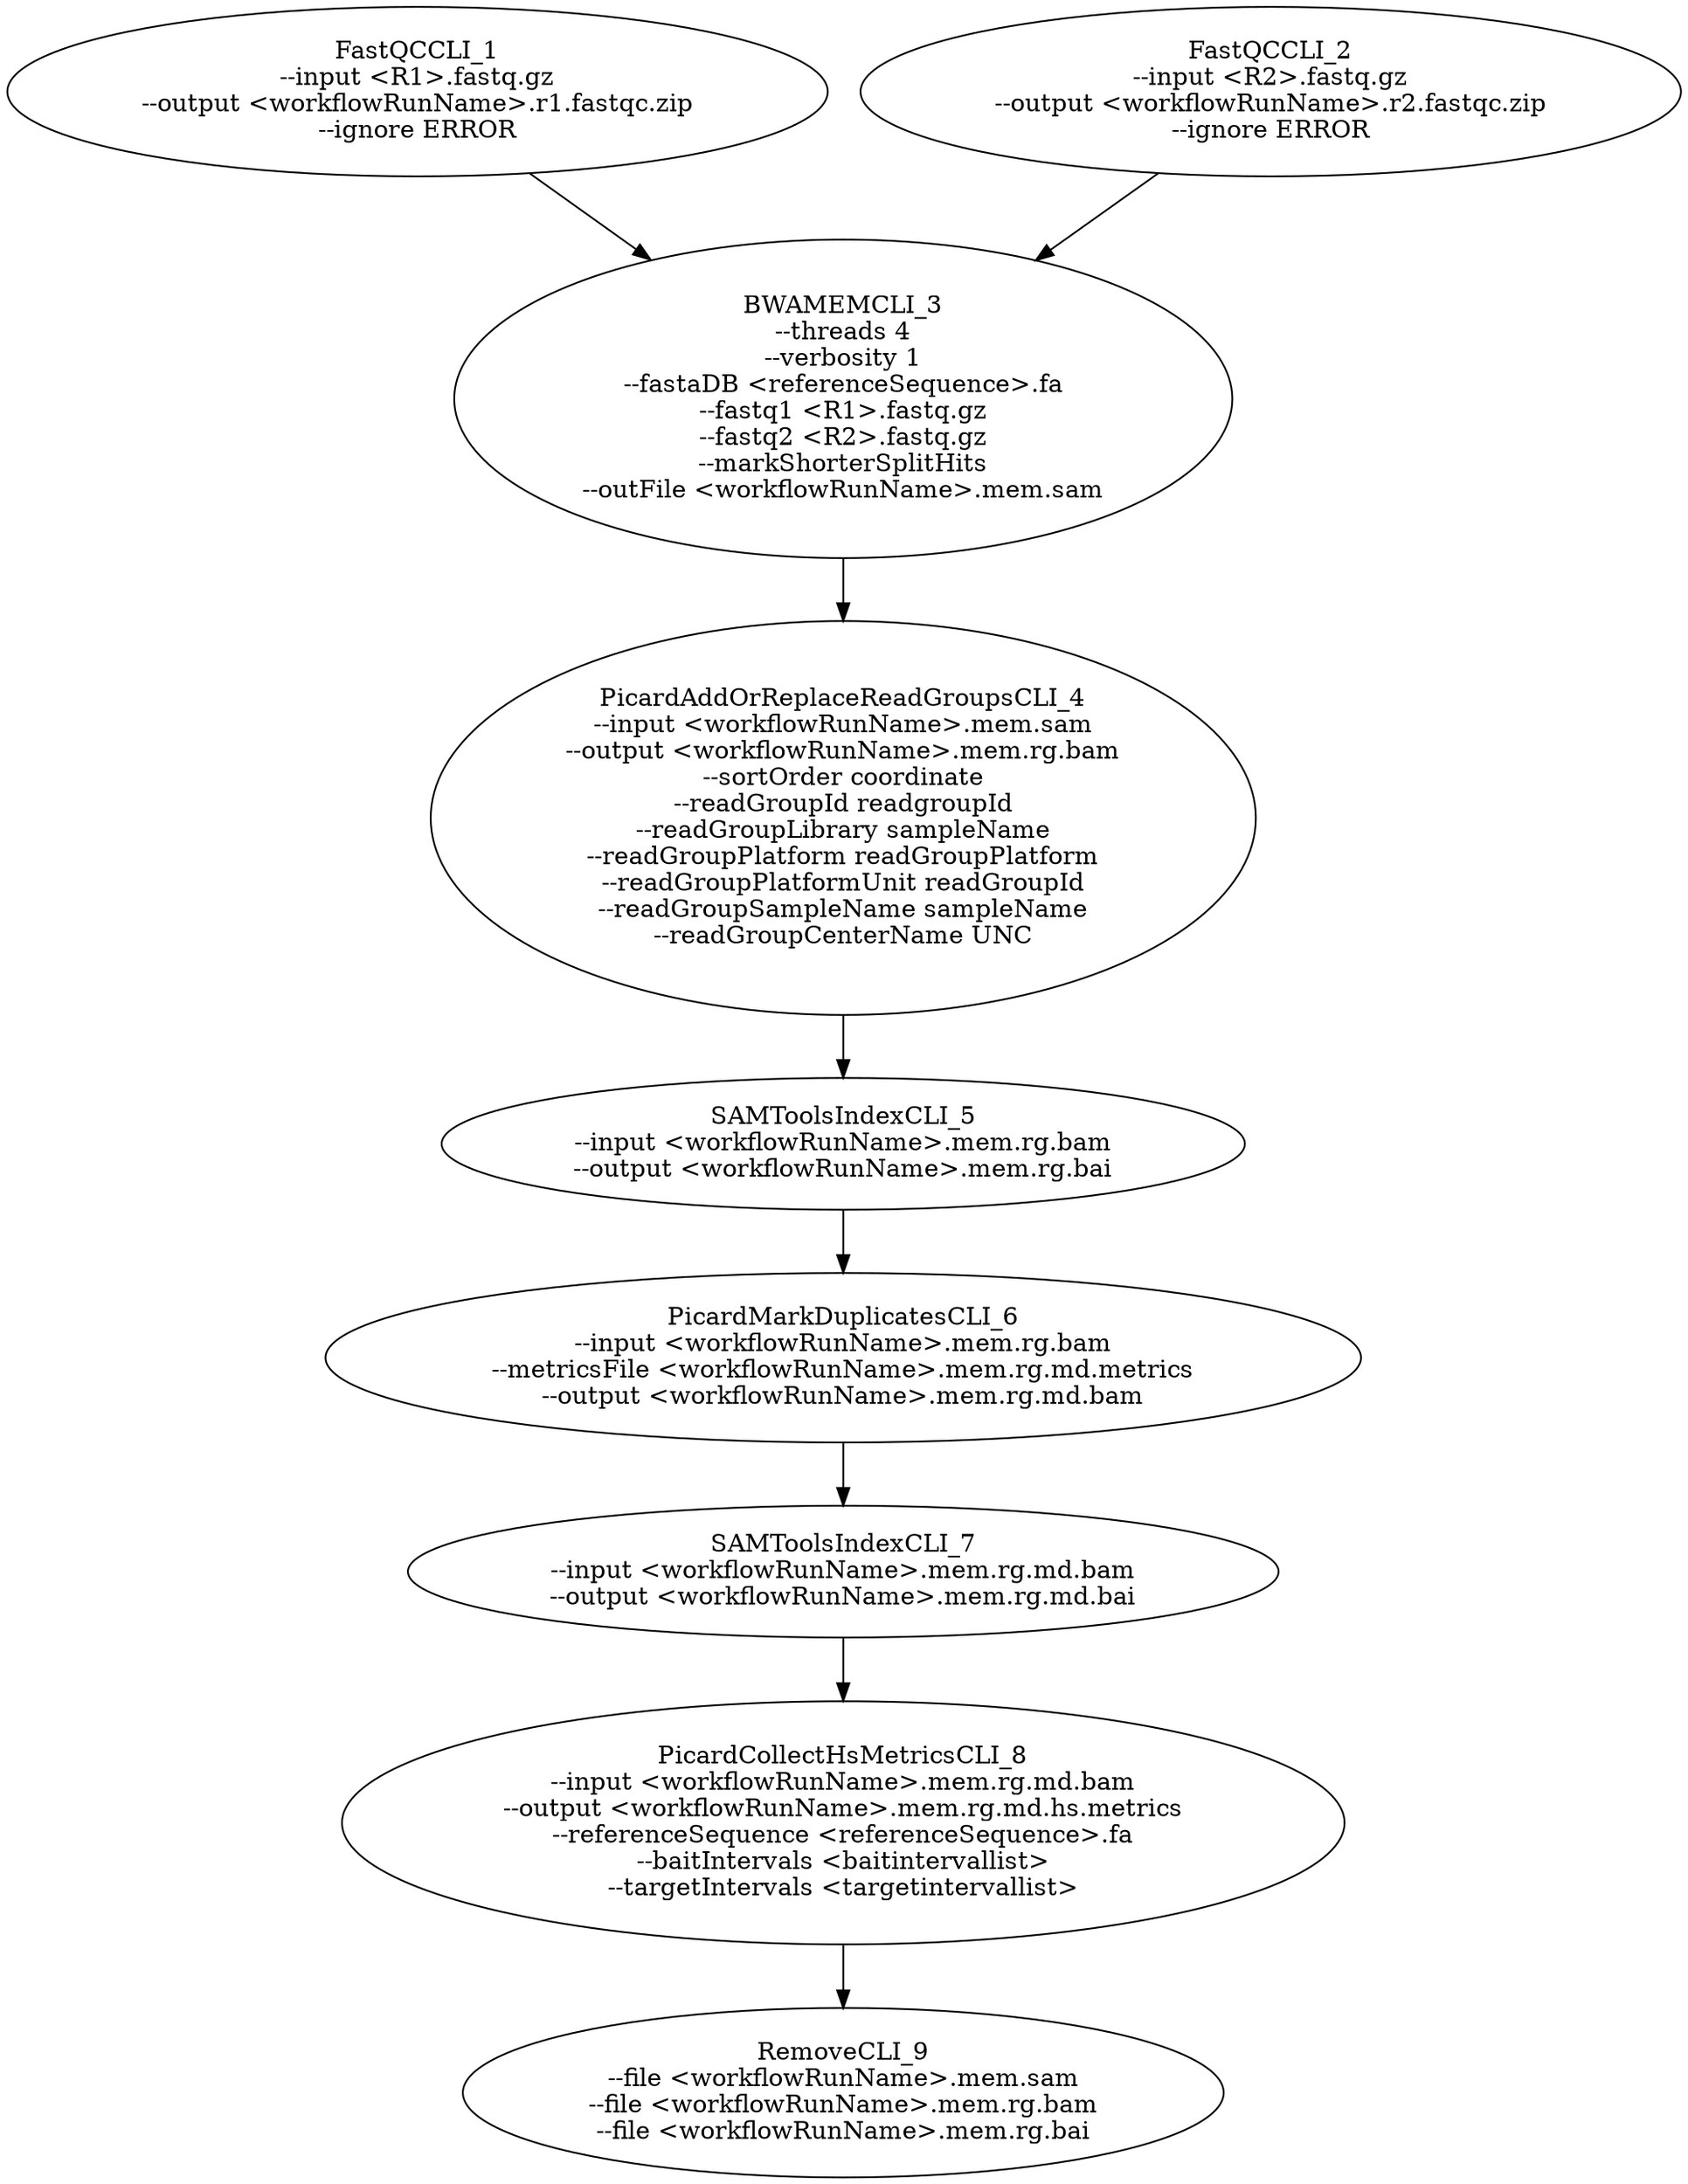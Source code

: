 digraph G {
  FastQCCLI_1 [ label="FastQCCLI_1
--input <R1>.fastq.gz
--output <workflowRunName>.r1.fastqc.zip
--ignore ERROR
" ];
  FastQCCLI_2 [ label="FastQCCLI_2
--input <R2>.fastq.gz
--output <workflowRunName>.r2.fastqc.zip
--ignore ERROR
" ];
  BWAMEMCLI_3 [ label="BWAMEMCLI_3
--threads 4
--verbosity 1
--fastaDB <referenceSequence>.fa
--fastq1 <R1>.fastq.gz
--fastq2 <R2>.fastq.gz
--markShorterSplitHits
--outFile <workflowRunName>.mem.sam
" ];
  PicardAddOrReplaceReadGroupsCLI_4 [ label="PicardAddOrReplaceReadGroupsCLI_4
--input <workflowRunName>.mem.sam
--output <workflowRunName>.mem.rg.bam
--sortOrder coordinate
--readGroupId readgroupId
--readGroupLibrary sampleName
--readGroupPlatform readGroupPlatform
--readGroupPlatformUnit readGroupId
--readGroupSampleName sampleName
--readGroupCenterName UNC
" ];
  SAMToolsIndexCLI_5 [ label="SAMToolsIndexCLI_5
--input <workflowRunName>.mem.rg.bam
--output <workflowRunName>.mem.rg.bai
" ];
  PicardMarkDuplicatesCLI_6 [ label="PicardMarkDuplicatesCLI_6
--input <workflowRunName>.mem.rg.bam
--metricsFile <workflowRunName>.mem.rg.md.metrics
--output <workflowRunName>.mem.rg.md.bam
" ];
  SAMToolsIndexCLI_7 [ label="SAMToolsIndexCLI_7
--input <workflowRunName>.mem.rg.md.bam
--output <workflowRunName>.mem.rg.md.bai
" ];
  PicardCollectHsMetricsCLI_8 [ label="PicardCollectHsMetricsCLI_8
--input <workflowRunName>.mem.rg.md.bam
--output <workflowRunName>.mem.rg.md.hs.metrics
--referenceSequence <referenceSequence>.fa
--baitIntervals <baitintervallist>
--targetIntervals <targetintervallist>
" ];
  RemoveCLI_9 [ label="RemoveCLI_9
--file <workflowRunName>.mem.sam
--file <workflowRunName>.mem.rg.bam
--file <workflowRunName>.mem.rg.bai
" ];
  FastQCCLI_1 -> BWAMEMCLI_3;
  FastQCCLI_2 -> BWAMEMCLI_3;
  BWAMEMCLI_3 -> PicardAddOrReplaceReadGroupsCLI_4;
  PicardAddOrReplaceReadGroupsCLI_4 -> SAMToolsIndexCLI_5;
  SAMToolsIndexCLI_5 -> PicardMarkDuplicatesCLI_6;
  PicardMarkDuplicatesCLI_6 -> SAMToolsIndexCLI_7;
  SAMToolsIndexCLI_7 -> PicardCollectHsMetricsCLI_8;
  PicardCollectHsMetricsCLI_8 -> RemoveCLI_9;
}
